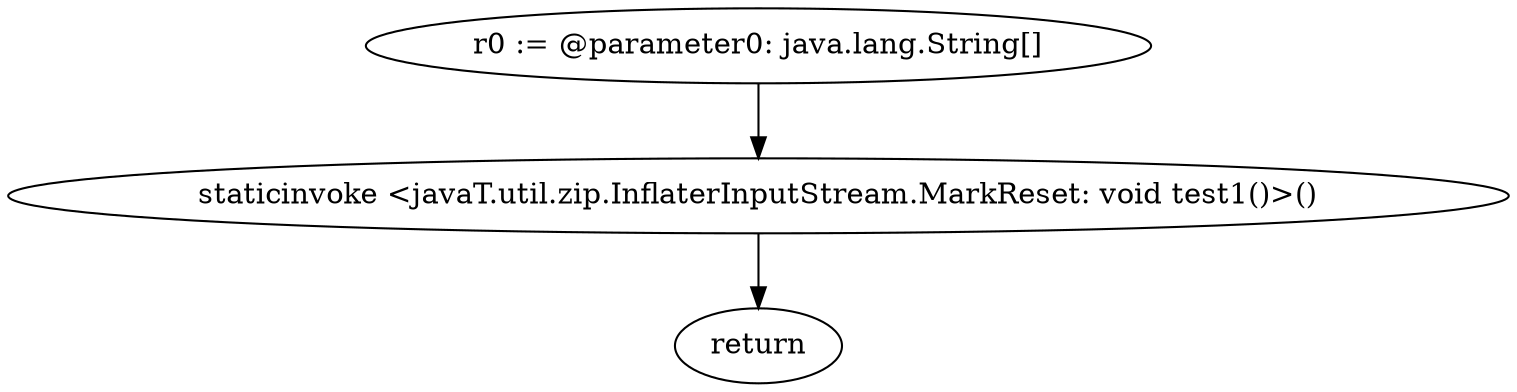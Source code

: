 digraph "unitGraph" {
    "r0 := @parameter0: java.lang.String[]"
    "staticinvoke <javaT.util.zip.InflaterInputStream.MarkReset: void test1()>()"
    "return"
    "r0 := @parameter0: java.lang.String[]"->"staticinvoke <javaT.util.zip.InflaterInputStream.MarkReset: void test1()>()";
    "staticinvoke <javaT.util.zip.InflaterInputStream.MarkReset: void test1()>()"->"return";
}
